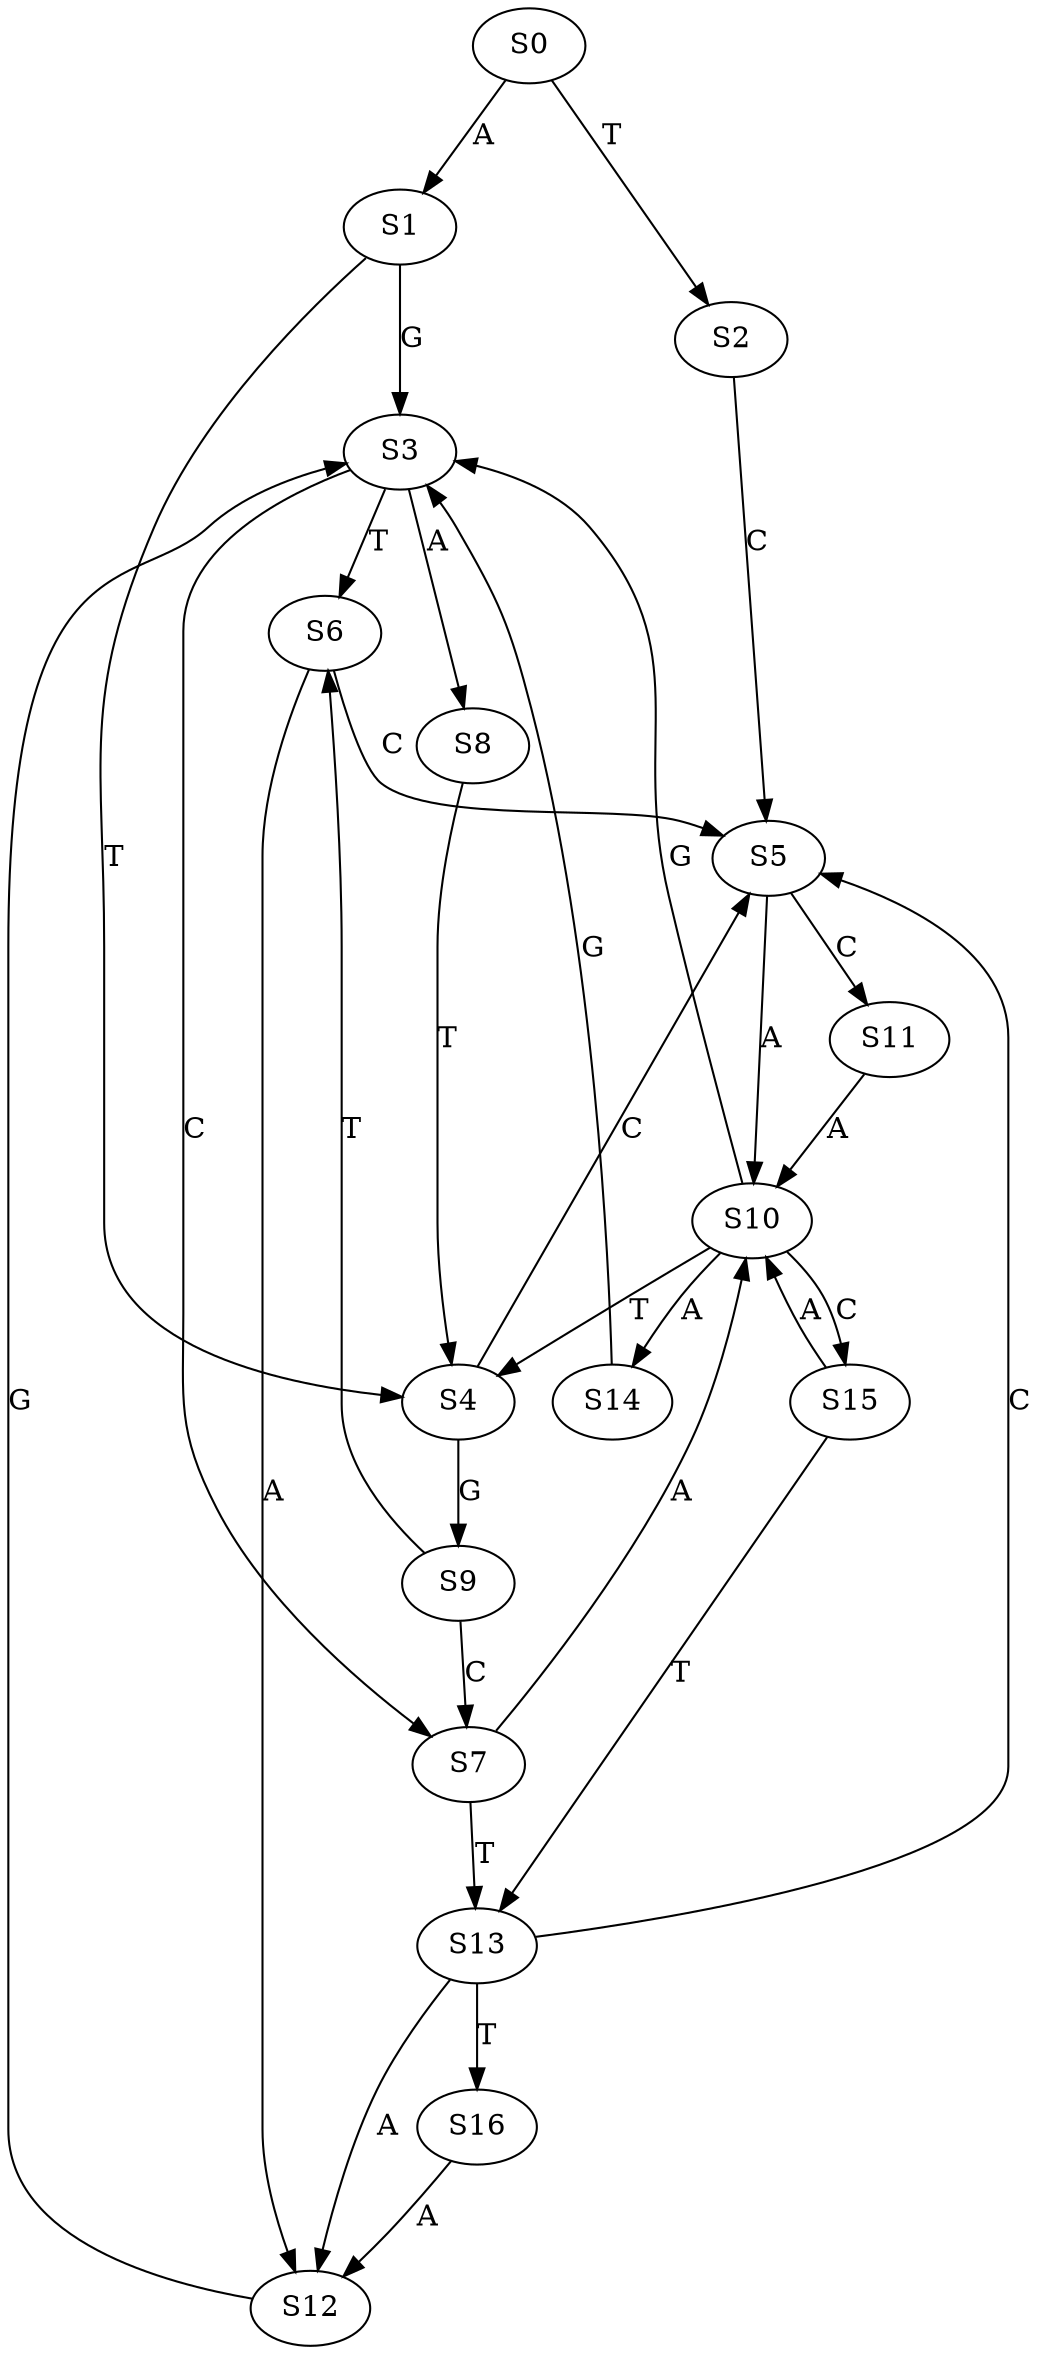 strict digraph  {
	S0 -> S1 [ label = A ];
	S0 -> S2 [ label = T ];
	S1 -> S3 [ label = G ];
	S1 -> S4 [ label = T ];
	S2 -> S5 [ label = C ];
	S3 -> S6 [ label = T ];
	S3 -> S7 [ label = C ];
	S3 -> S8 [ label = A ];
	S4 -> S9 [ label = G ];
	S4 -> S5 [ label = C ];
	S5 -> S10 [ label = A ];
	S5 -> S11 [ label = C ];
	S6 -> S5 [ label = C ];
	S6 -> S12 [ label = A ];
	S7 -> S10 [ label = A ];
	S7 -> S13 [ label = T ];
	S8 -> S4 [ label = T ];
	S9 -> S7 [ label = C ];
	S9 -> S6 [ label = T ];
	S10 -> S3 [ label = G ];
	S10 -> S4 [ label = T ];
	S10 -> S14 [ label = A ];
	S10 -> S15 [ label = C ];
	S11 -> S10 [ label = A ];
	S12 -> S3 [ label = G ];
	S13 -> S16 [ label = T ];
	S13 -> S5 [ label = C ];
	S13 -> S12 [ label = A ];
	S14 -> S3 [ label = G ];
	S15 -> S13 [ label = T ];
	S15 -> S10 [ label = A ];
	S16 -> S12 [ label = A ];
}
